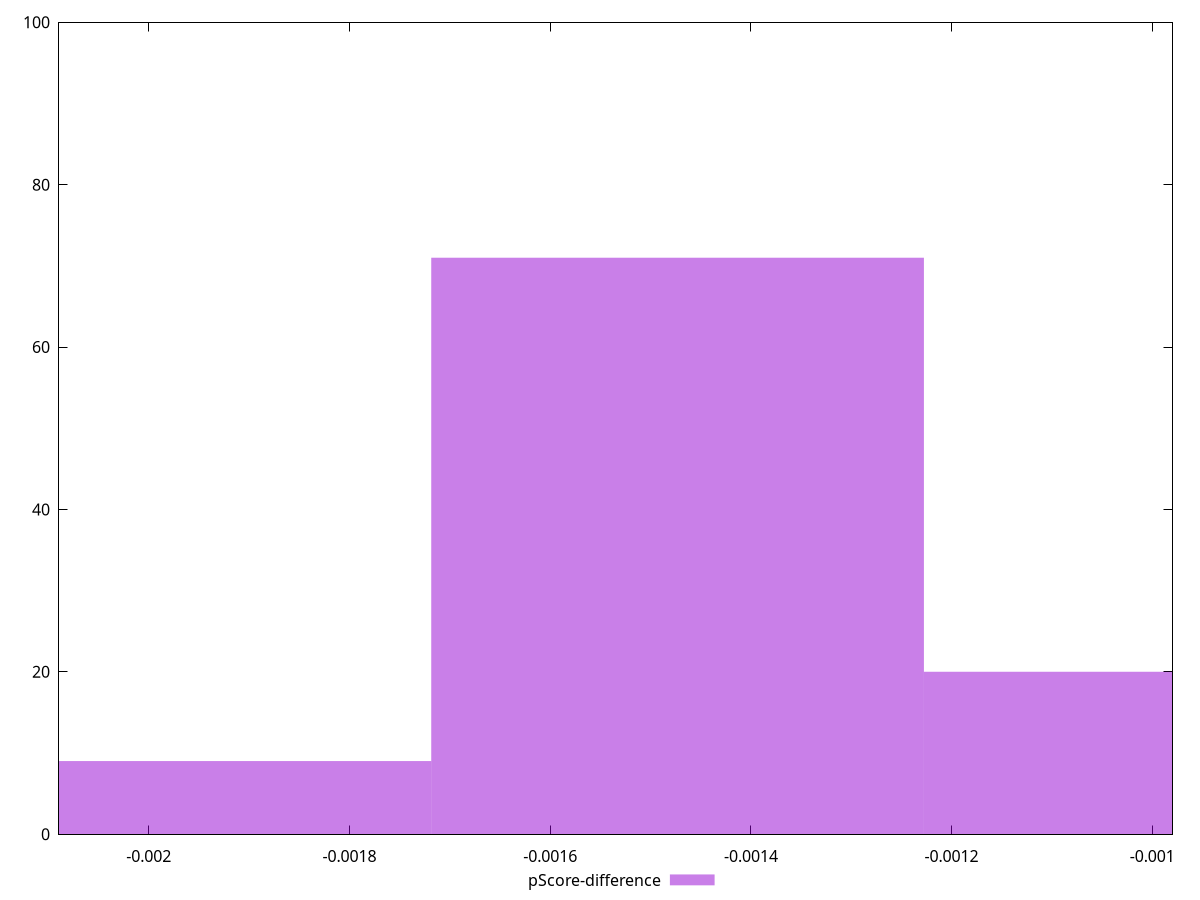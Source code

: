 reset

$pScoreDifference <<EOF
-0.0019640650514152693 9
-0.001473048788561452 71
-0.0009820325257076346 20
EOF

set key outside below
set boxwidth 0.0004910162628538173
set xrange [-0.0020895431812494314:-0.000979803281585978]
set yrange [0:100]
set trange [0:100]
set style fill transparent solid 0.5 noborder
set terminal svg size 640, 490 enhanced background rgb 'white'
set output "reports/report_00030_2021-02-24T20-42-31.540Z/mainthread-work-breakdown/samples/agenda/pScore-difference/histogram.svg"

plot $pScoreDifference title "pScore-difference" with boxes

reset
